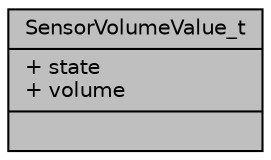 digraph "SensorVolumeValue_t"
{
 // INTERACTIVE_SVG=YES
 // LATEX_PDF_SIZE
  edge [fontname="Helvetica",fontsize="10",labelfontname="Helvetica",labelfontsize="10"];
  node [fontname="Helvetica",fontsize="10",shape=record];
  Node1 [label="{SensorVolumeValue_t\n|+ state\l+ volume\l|}",height=0.2,width=0.4,color="black", fillcolor="grey75", style="filled", fontcolor="black",tooltip="Estructura que contiene información sobre el sensor de volumen."];
}
